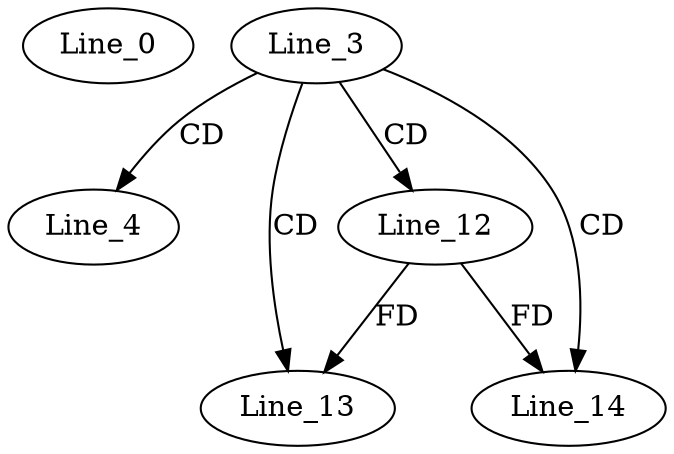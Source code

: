 digraph G {
  Line_0;
  Line_3;
  Line_4;
  Line_12;
  Line_13;
  Line_14;
  Line_14;
  Line_3 -> Line_4 [ label="CD" ];
  Line_3 -> Line_12 [ label="CD" ];
  Line_3 -> Line_13 [ label="CD" ];
  Line_12 -> Line_13 [ label="FD" ];
  Line_3 -> Line_14 [ label="CD" ];
  Line_12 -> Line_14 [ label="FD" ];
}
